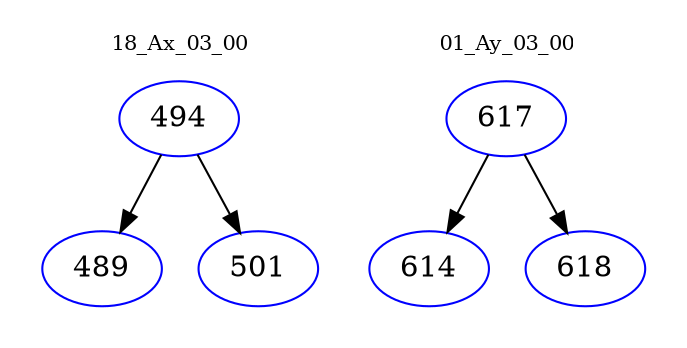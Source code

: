 digraph{
subgraph cluster_0 {
color = white
label = "18_Ax_03_00";
fontsize=10;
T0_494 [label="494", color="blue"]
T0_494 -> T0_489 [color="black"]
T0_489 [label="489", color="blue"]
T0_494 -> T0_501 [color="black"]
T0_501 [label="501", color="blue"]
}
subgraph cluster_1 {
color = white
label = "01_Ay_03_00";
fontsize=10;
T1_617 [label="617", color="blue"]
T1_617 -> T1_614 [color="black"]
T1_614 [label="614", color="blue"]
T1_617 -> T1_618 [color="black"]
T1_618 [label="618", color="blue"]
}
}
